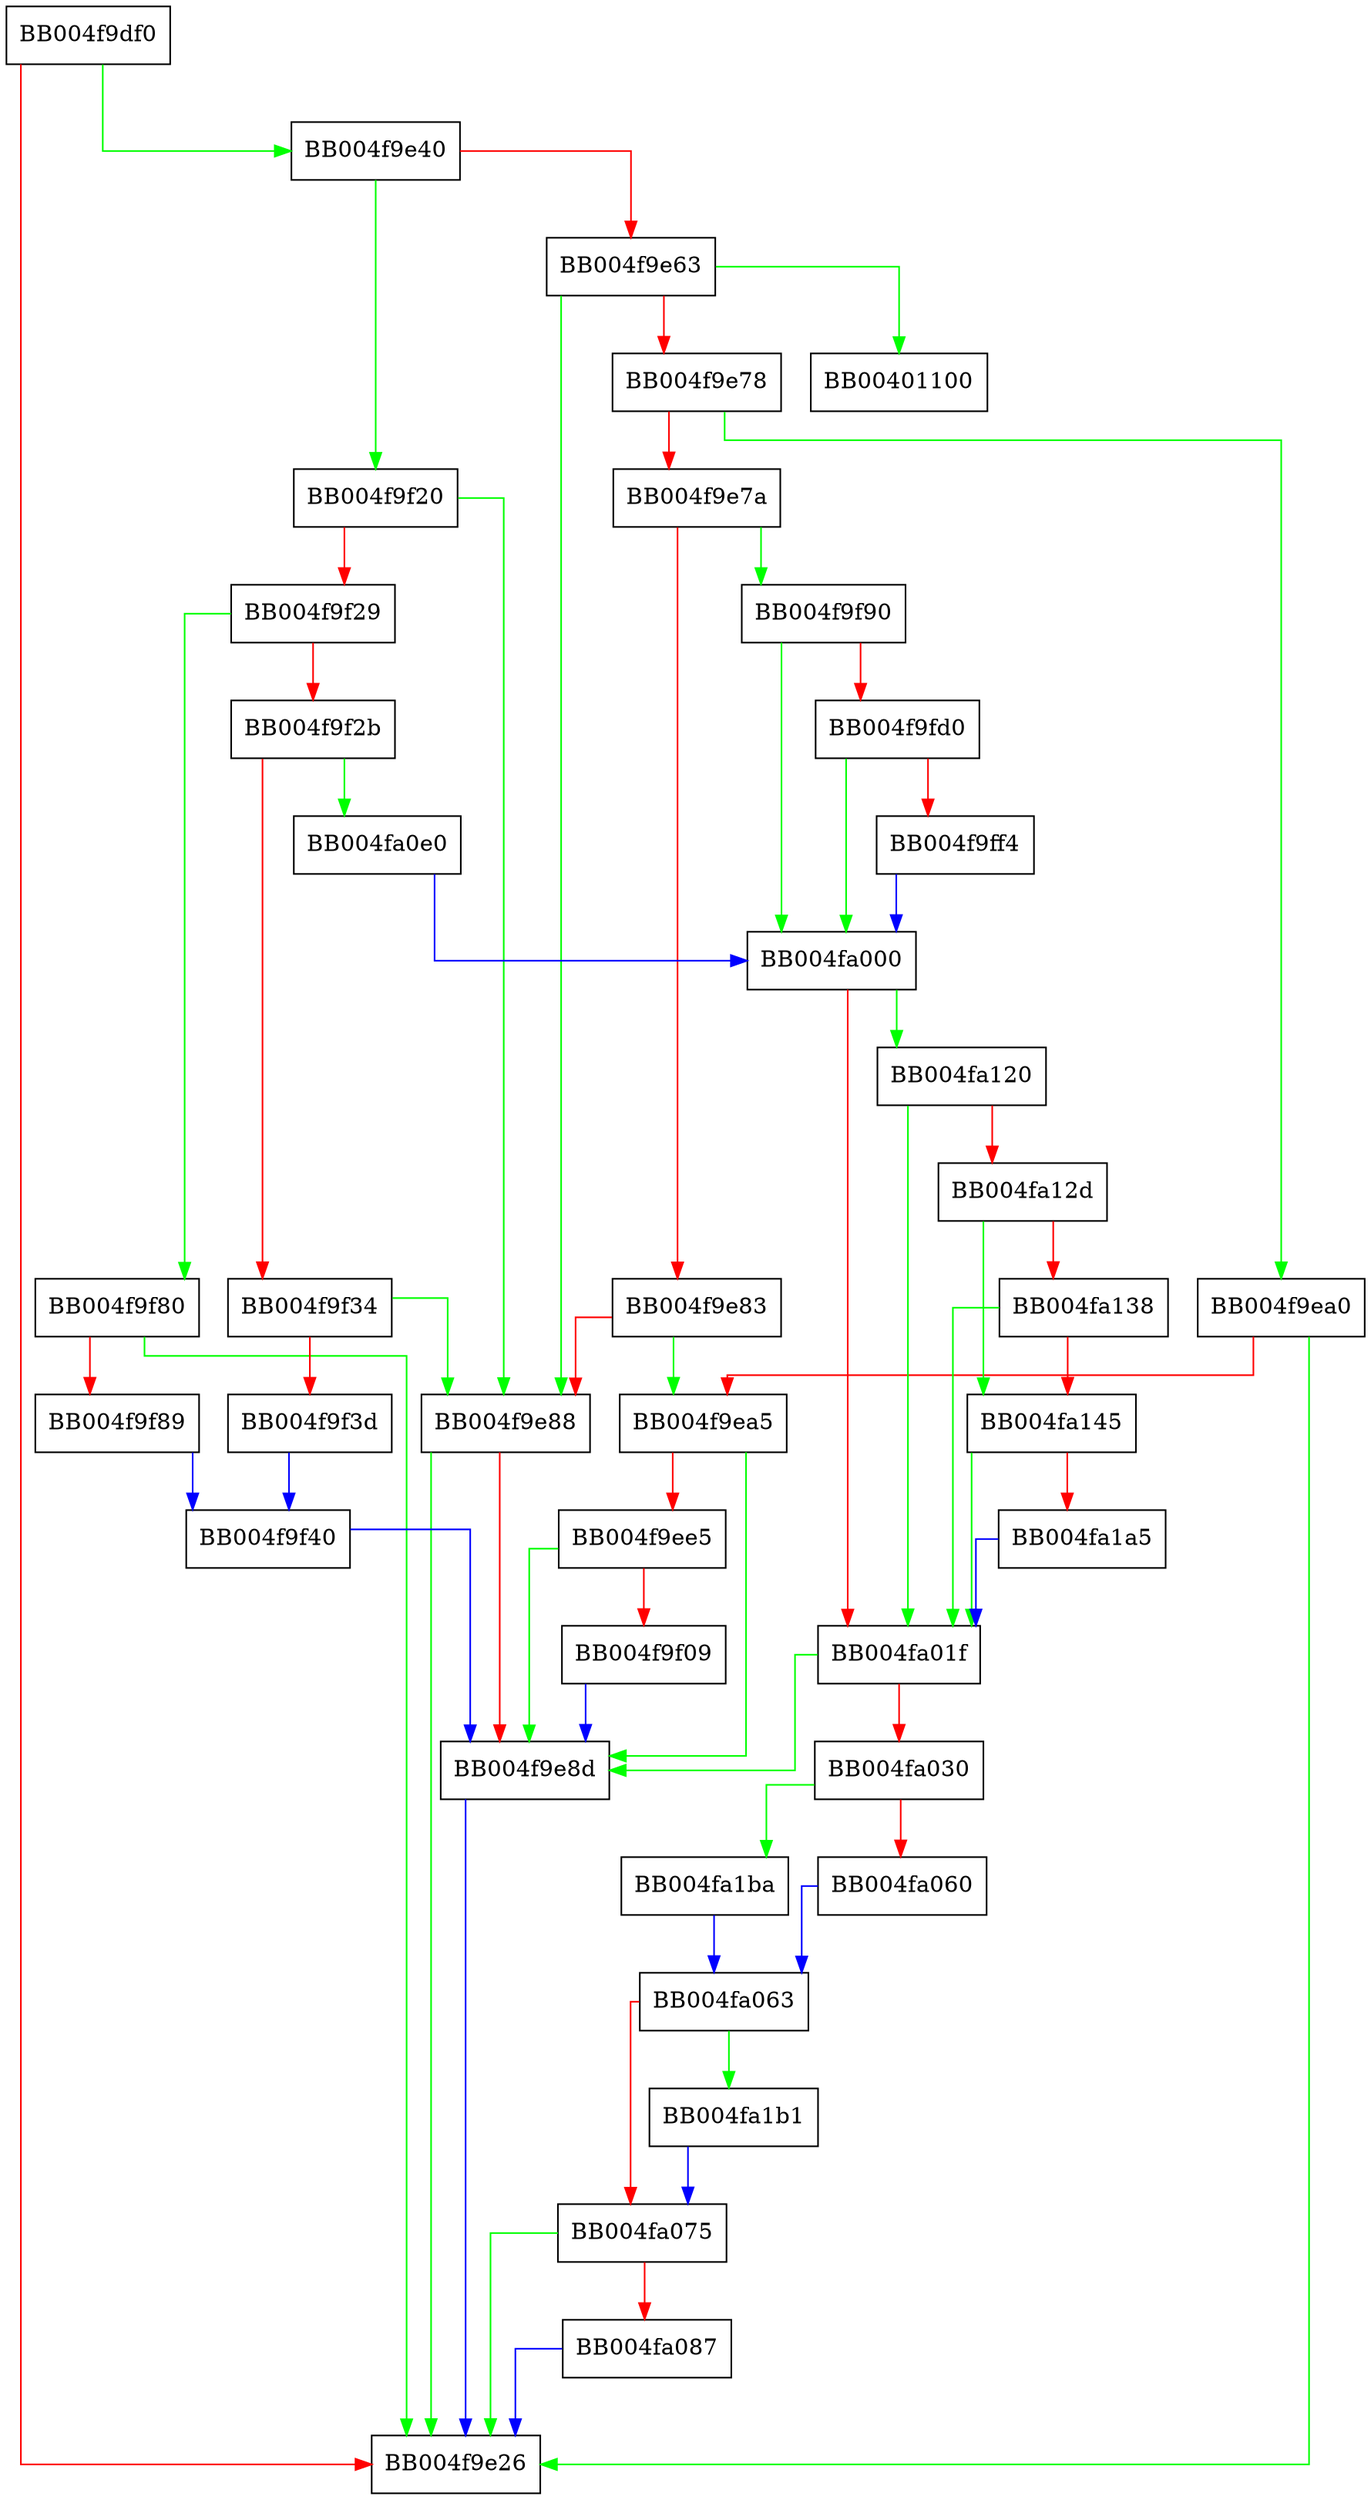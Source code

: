 digraph ossl_quic_channel_local_close {
  node [shape="box"];
  graph [splines=ortho];
  BB004f9df0 -> BB004f9e40 [color="green"];
  BB004f9df0 -> BB004f9e26 [color="red"];
  BB004f9e40 -> BB004f9f20 [color="green"];
  BB004f9e40 -> BB004f9e63 [color="red"];
  BB004f9e63 -> BB00401100 [color="green"];
  BB004f9e63 -> BB004f9e88 [color="green"];
  BB004f9e63 -> BB004f9e78 [color="red"];
  BB004f9e78 -> BB004f9ea0 [color="green"];
  BB004f9e78 -> BB004f9e7a [color="red"];
  BB004f9e7a -> BB004f9f90 [color="green"];
  BB004f9e7a -> BB004f9e83 [color="red"];
  BB004f9e83 -> BB004f9ea5 [color="green"];
  BB004f9e83 -> BB004f9e88 [color="red"];
  BB004f9e88 -> BB004f9e26 [color="green"];
  BB004f9e88 -> BB004f9e8d [color="red"];
  BB004f9e8d -> BB004f9e26 [color="blue"];
  BB004f9ea0 -> BB004f9e26 [color="green"];
  BB004f9ea0 -> BB004f9ea5 [color="red"];
  BB004f9ea5 -> BB004f9e8d [color="green"];
  BB004f9ea5 -> BB004f9ee5 [color="red"];
  BB004f9ee5 -> BB004f9e8d [color="green"];
  BB004f9ee5 -> BB004f9f09 [color="red"];
  BB004f9f09 -> BB004f9e8d [color="blue"];
  BB004f9f20 -> BB004f9e88 [color="green"];
  BB004f9f20 -> BB004f9f29 [color="red"];
  BB004f9f29 -> BB004f9f80 [color="green"];
  BB004f9f29 -> BB004f9f2b [color="red"];
  BB004f9f2b -> BB004fa0e0 [color="green"];
  BB004f9f2b -> BB004f9f34 [color="red"];
  BB004f9f34 -> BB004f9e88 [color="green"];
  BB004f9f34 -> BB004f9f3d [color="red"];
  BB004f9f3d -> BB004f9f40 [color="blue"];
  BB004f9f40 -> BB004f9e8d [color="blue"];
  BB004f9f80 -> BB004f9e26 [color="green"];
  BB004f9f80 -> BB004f9f89 [color="red"];
  BB004f9f89 -> BB004f9f40 [color="blue"];
  BB004f9f90 -> BB004fa000 [color="green"];
  BB004f9f90 -> BB004f9fd0 [color="red"];
  BB004f9fd0 -> BB004fa000 [color="green"];
  BB004f9fd0 -> BB004f9ff4 [color="red"];
  BB004f9ff4 -> BB004fa000 [color="blue"];
  BB004fa000 -> BB004fa120 [color="green"];
  BB004fa000 -> BB004fa01f [color="red"];
  BB004fa01f -> BB004f9e8d [color="green"];
  BB004fa01f -> BB004fa030 [color="red"];
  BB004fa030 -> BB004fa1ba [color="green"];
  BB004fa030 -> BB004fa060 [color="red"];
  BB004fa060 -> BB004fa063 [color="blue"];
  BB004fa063 -> BB004fa1b1 [color="green"];
  BB004fa063 -> BB004fa075 [color="red"];
  BB004fa075 -> BB004f9e26 [color="green"];
  BB004fa075 -> BB004fa087 [color="red"];
  BB004fa087 -> BB004f9e26 [color="blue"];
  BB004fa0e0 -> BB004fa000 [color="blue"];
  BB004fa120 -> BB004fa01f [color="green"];
  BB004fa120 -> BB004fa12d [color="red"];
  BB004fa12d -> BB004fa145 [color="green"];
  BB004fa12d -> BB004fa138 [color="red"];
  BB004fa138 -> BB004fa01f [color="green"];
  BB004fa138 -> BB004fa145 [color="red"];
  BB004fa145 -> BB004fa01f [color="green"];
  BB004fa145 -> BB004fa1a5 [color="red"];
  BB004fa1a5 -> BB004fa01f [color="blue"];
  BB004fa1b1 -> BB004fa075 [color="blue"];
  BB004fa1ba -> BB004fa063 [color="blue"];
}